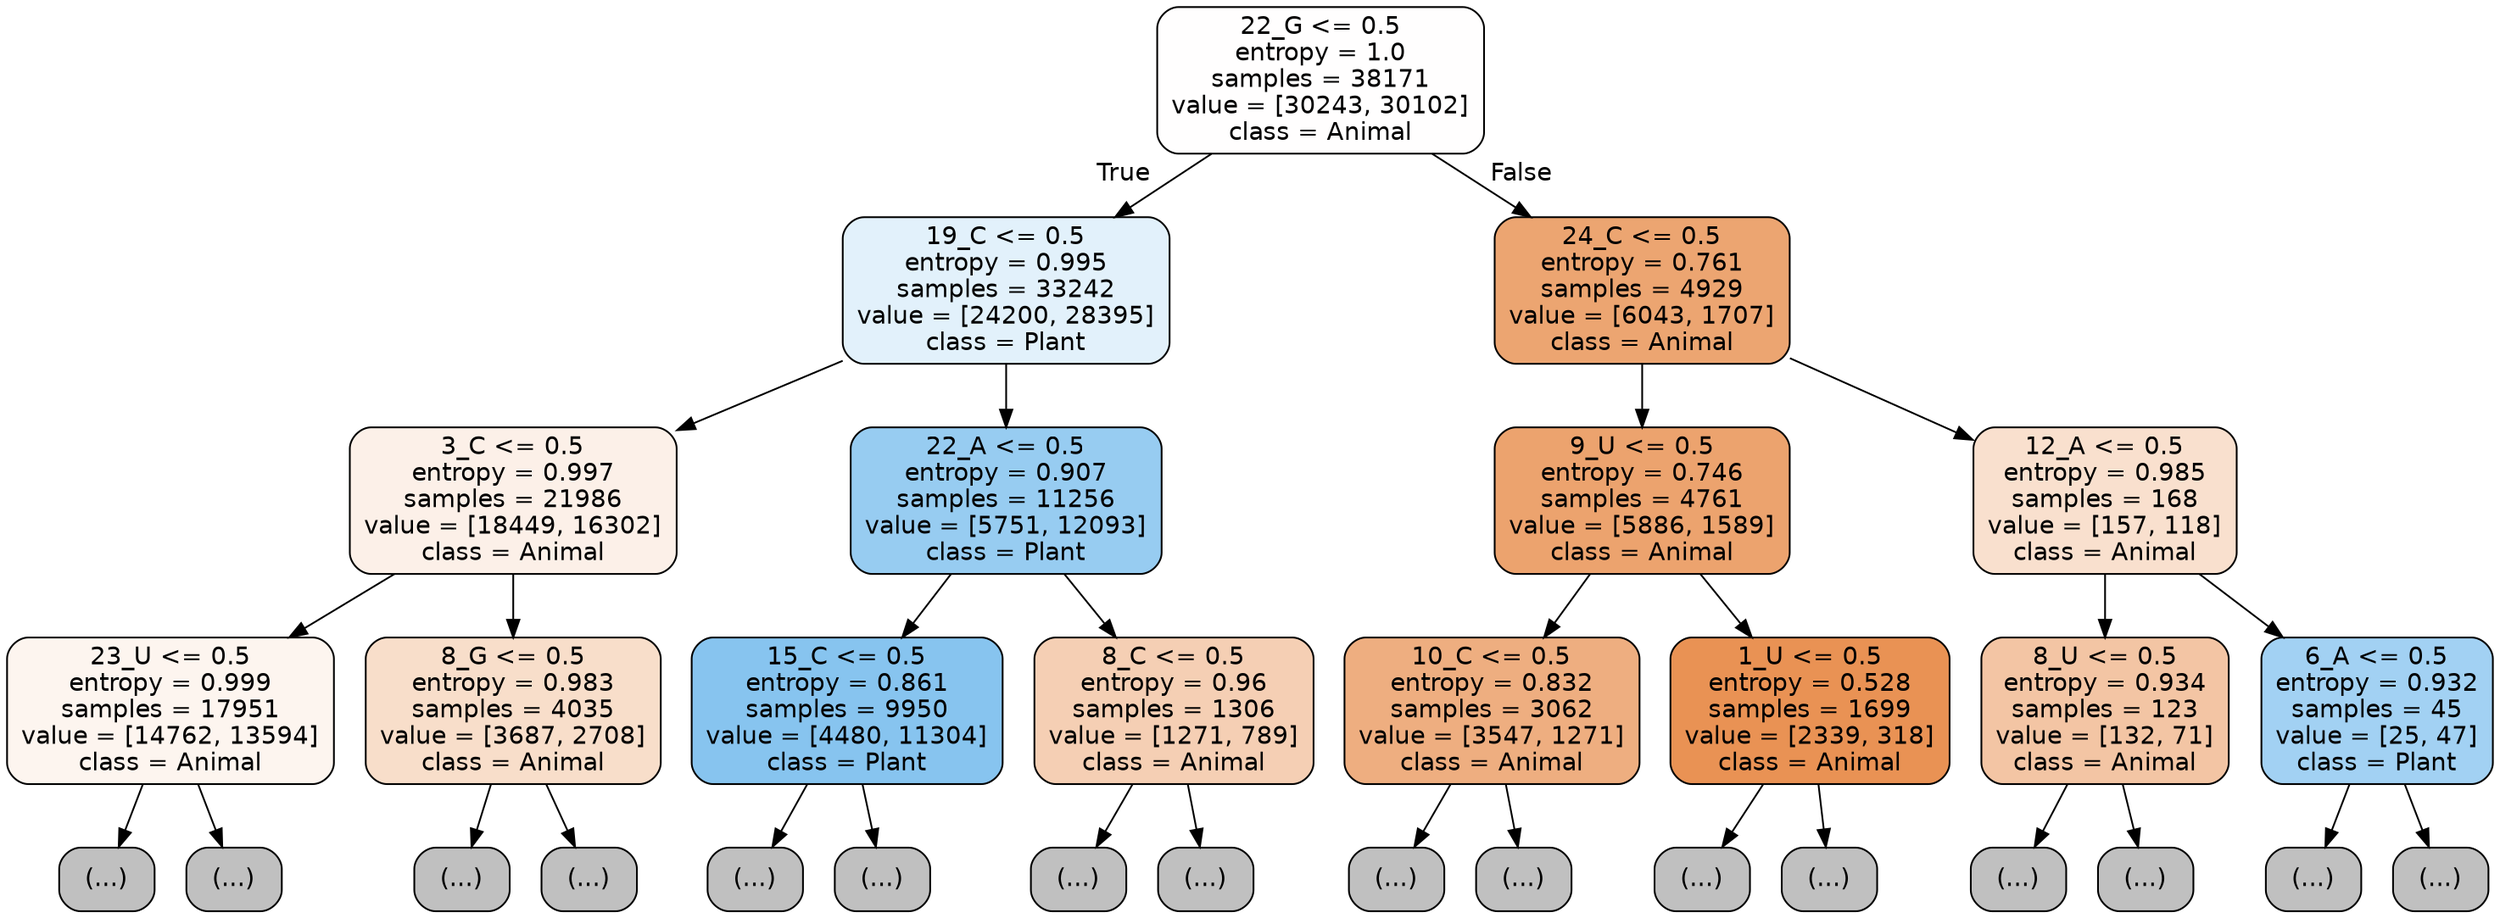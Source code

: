 digraph Tree {
node [shape=box, style="filled, rounded", color="black", fontname="helvetica"] ;
edge [fontname="helvetica"] ;
0 [label="22_G <= 0.5\nentropy = 1.0\nsamples = 38171\nvalue = [30243, 30102]\nclass = Animal", fillcolor="#fffefe"] ;
1 [label="19_C <= 0.5\nentropy = 0.995\nsamples = 33242\nvalue = [24200, 28395]\nclass = Plant", fillcolor="#e2f1fb"] ;
0 -> 1 [labeldistance=2.5, labelangle=45, headlabel="True"] ;
2 [label="3_C <= 0.5\nentropy = 0.997\nsamples = 21986\nvalue = [18449, 16302]\nclass = Animal", fillcolor="#fcf0e8"] ;
1 -> 2 ;
3 [label="23_U <= 0.5\nentropy = 0.999\nsamples = 17951\nvalue = [14762, 13594]\nclass = Animal", fillcolor="#fdf5ef"] ;
2 -> 3 ;
4 [label="(...)", fillcolor="#C0C0C0"] ;
3 -> 4 ;
8609 [label="(...)", fillcolor="#C0C0C0"] ;
3 -> 8609 ;
8910 [label="8_G <= 0.5\nentropy = 0.983\nsamples = 4035\nvalue = [3687, 2708]\nclass = Animal", fillcolor="#f8deca"] ;
2 -> 8910 ;
8911 [label="(...)", fillcolor="#C0C0C0"] ;
8910 -> 8911 ;
10410 [label="(...)", fillcolor="#C0C0C0"] ;
8910 -> 10410 ;
10999 [label="22_A <= 0.5\nentropy = 0.907\nsamples = 11256\nvalue = [5751, 12093]\nclass = Plant", fillcolor="#97ccf1"] ;
1 -> 10999 ;
11000 [label="15_C <= 0.5\nentropy = 0.861\nsamples = 9950\nvalue = [4480, 11304]\nclass = Plant", fillcolor="#87c4ef"] ;
10999 -> 11000 ;
11001 [label="(...)", fillcolor="#C0C0C0"] ;
11000 -> 11001 ;
13320 [label="(...)", fillcolor="#C0C0C0"] ;
11000 -> 13320 ;
14075 [label="8_C <= 0.5\nentropy = 0.96\nsamples = 1306\nvalue = [1271, 789]\nclass = Animal", fillcolor="#f5cfb4"] ;
10999 -> 14075 ;
14076 [label="(...)", fillcolor="#C0C0C0"] ;
14075 -> 14076 ;
14477 [label="(...)", fillcolor="#C0C0C0"] ;
14075 -> 14477 ;
14590 [label="24_C <= 0.5\nentropy = 0.761\nsamples = 4929\nvalue = [6043, 1707]\nclass = Animal", fillcolor="#eca571"] ;
0 -> 14590 [labeldistance=2.5, labelangle=-45, headlabel="False"] ;
14591 [label="9_U <= 0.5\nentropy = 0.746\nsamples = 4761\nvalue = [5886, 1589]\nclass = Animal", fillcolor="#eca36e"] ;
14590 -> 14591 ;
14592 [label="10_C <= 0.5\nentropy = 0.832\nsamples = 3062\nvalue = [3547, 1271]\nclass = Animal", fillcolor="#eeae80"] ;
14591 -> 14592 ;
14593 [label="(...)", fillcolor="#C0C0C0"] ;
14592 -> 14593 ;
15658 [label="(...)", fillcolor="#C0C0C0"] ;
14592 -> 15658 ;
15877 [label="1_U <= 0.5\nentropy = 0.528\nsamples = 1699\nvalue = [2339, 318]\nclass = Animal", fillcolor="#e99254"] ;
14591 -> 15877 ;
15878 [label="(...)", fillcolor="#C0C0C0"] ;
15877 -> 15878 ;
16187 [label="(...)", fillcolor="#C0C0C0"] ;
15877 -> 16187 ;
16394 [label="12_A <= 0.5\nentropy = 0.985\nsamples = 168\nvalue = [157, 118]\nclass = Animal", fillcolor="#f9e0ce"] ;
14590 -> 16394 ;
16395 [label="8_U <= 0.5\nentropy = 0.934\nsamples = 123\nvalue = [132, 71]\nclass = Animal", fillcolor="#f3c5a4"] ;
16394 -> 16395 ;
16396 [label="(...)", fillcolor="#C0C0C0"] ;
16395 -> 16396 ;
16475 [label="(...)", fillcolor="#C0C0C0"] ;
16395 -> 16475 ;
16490 [label="6_A <= 0.5\nentropy = 0.932\nsamples = 45\nvalue = [25, 47]\nclass = Plant", fillcolor="#a2d1f3"] ;
16394 -> 16490 ;
16491 [label="(...)", fillcolor="#C0C0C0"] ;
16490 -> 16491 ;
16524 [label="(...)", fillcolor="#C0C0C0"] ;
16490 -> 16524 ;
}